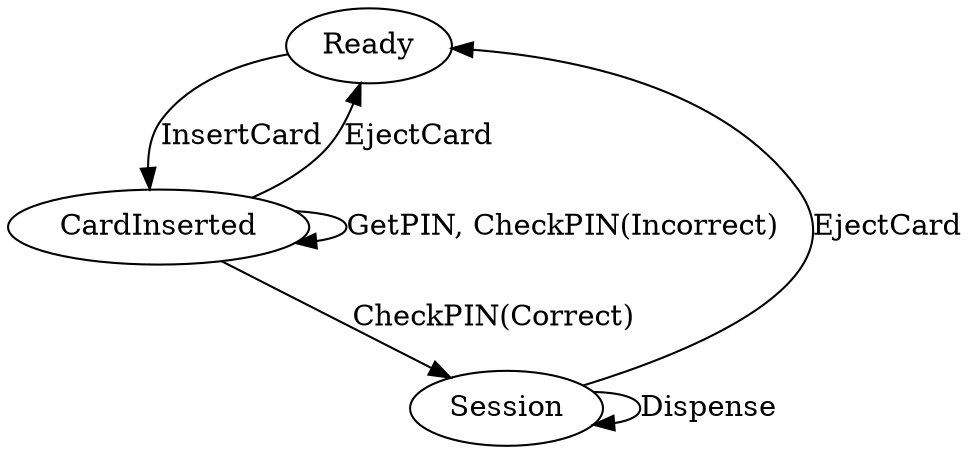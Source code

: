 digraph atm {
    Ready -> CardInserted [label="InsertCard"];
    CardInserted -> Ready [label="EjectCard"];
    CardInserted -> CardInserted [label="GetPIN, CheckPIN(Incorrect)"];
    CardInserted -> Session [label="CheckPIN(Correct)"];
    Session -> Session [label="Dispense"];
    Session -> Ready [label="EjectCard"];   // not entirely correct
}
